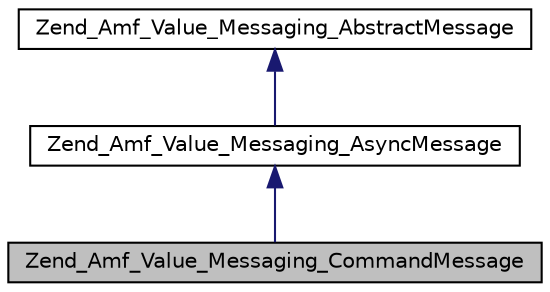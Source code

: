 digraph G
{
  edge [fontname="Helvetica",fontsize="10",labelfontname="Helvetica",labelfontsize="10"];
  node [fontname="Helvetica",fontsize="10",shape=record];
  Node1 [label="Zend_Amf_Value_Messaging_CommandMessage",height=0.2,width=0.4,color="black", fillcolor="grey75", style="filled" fontcolor="black"];
  Node2 -> Node1 [dir="back",color="midnightblue",fontsize="10",style="solid",fontname="Helvetica"];
  Node2 [label="Zend_Amf_Value_Messaging_AsyncMessage",height=0.2,width=0.4,color="black", fillcolor="white", style="filled",URL="$class_zend___amf___value___messaging___async_message.html"];
  Node3 -> Node2 [dir="back",color="midnightblue",fontsize="10",style="solid",fontname="Helvetica"];
  Node3 [label="Zend_Amf_Value_Messaging_AbstractMessage",height=0.2,width=0.4,color="black", fillcolor="white", style="filled",URL="$class_zend___amf___value___messaging___abstract_message.html"];
}
